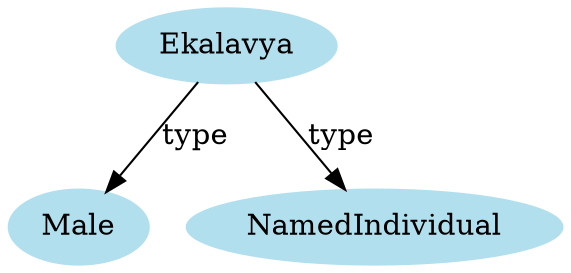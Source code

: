 digraph unix {
	node [color=lightblue2 style=filled]
	size="6,6"
	Ekalavya -> Male [label=type]
	Ekalavya -> NamedIndividual [label=type]
}
